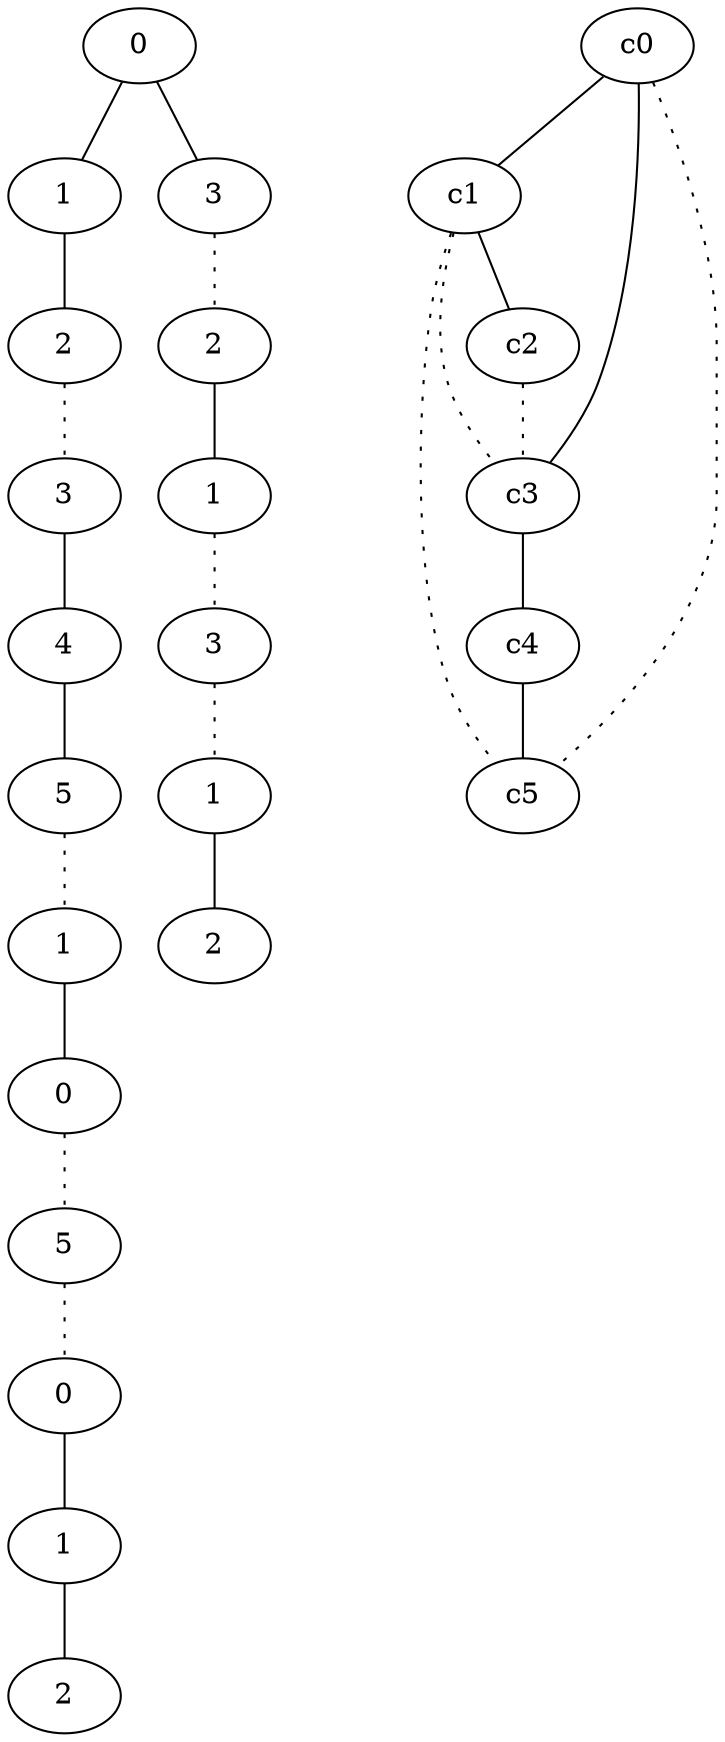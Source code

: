 graph {
a0[label=0];
a1[label=1];
a2[label=2];
a3[label=3];
a4[label=4];
a5[label=5];
a6[label=1];
a7[label=0];
a8[label=5];
a9[label=0];
a10[label=1];
a11[label=2];
a12[label=3];
a13[label=2];
a14[label=1];
a15[label=3];
a16[label=1];
a17[label=2];
a0 -- a1;
a0 -- a12;
a1 -- a2;
a2 -- a3 [style=dotted];
a3 -- a4;
a4 -- a5;
a5 -- a6 [style=dotted];
a6 -- a7;
a7 -- a8 [style=dotted];
a8 -- a9 [style=dotted];
a9 -- a10;
a10 -- a11;
a12 -- a13 [style=dotted];
a13 -- a14;
a14 -- a15 [style=dotted];
a15 -- a16 [style=dotted];
a16 -- a17;
c0 -- c1;
c0 -- c3;
c0 -- c5 [style=dotted];
c1 -- c2;
c1 -- c3 [style=dotted];
c1 -- c5 [style=dotted];
c2 -- c3 [style=dotted];
c3 -- c4;
c4 -- c5;
}
